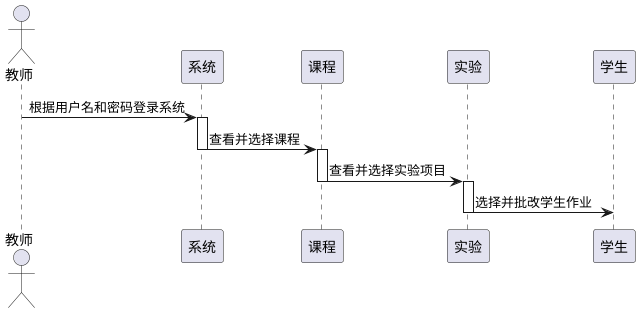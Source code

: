 @startuml

actor 教师 as A
participant "系统" as B
participant "课程" as C
participant "实验" as D
participant "学生" as E

A -> B :根据用户名和密码登录系统
activate B
B -> C :查看并选择课程
deactivate B
activate C
C -> D :查看并选择实验项目
deactivate C
activate D
D -> E :选择并批改学生作业
deactivate D
@enduml